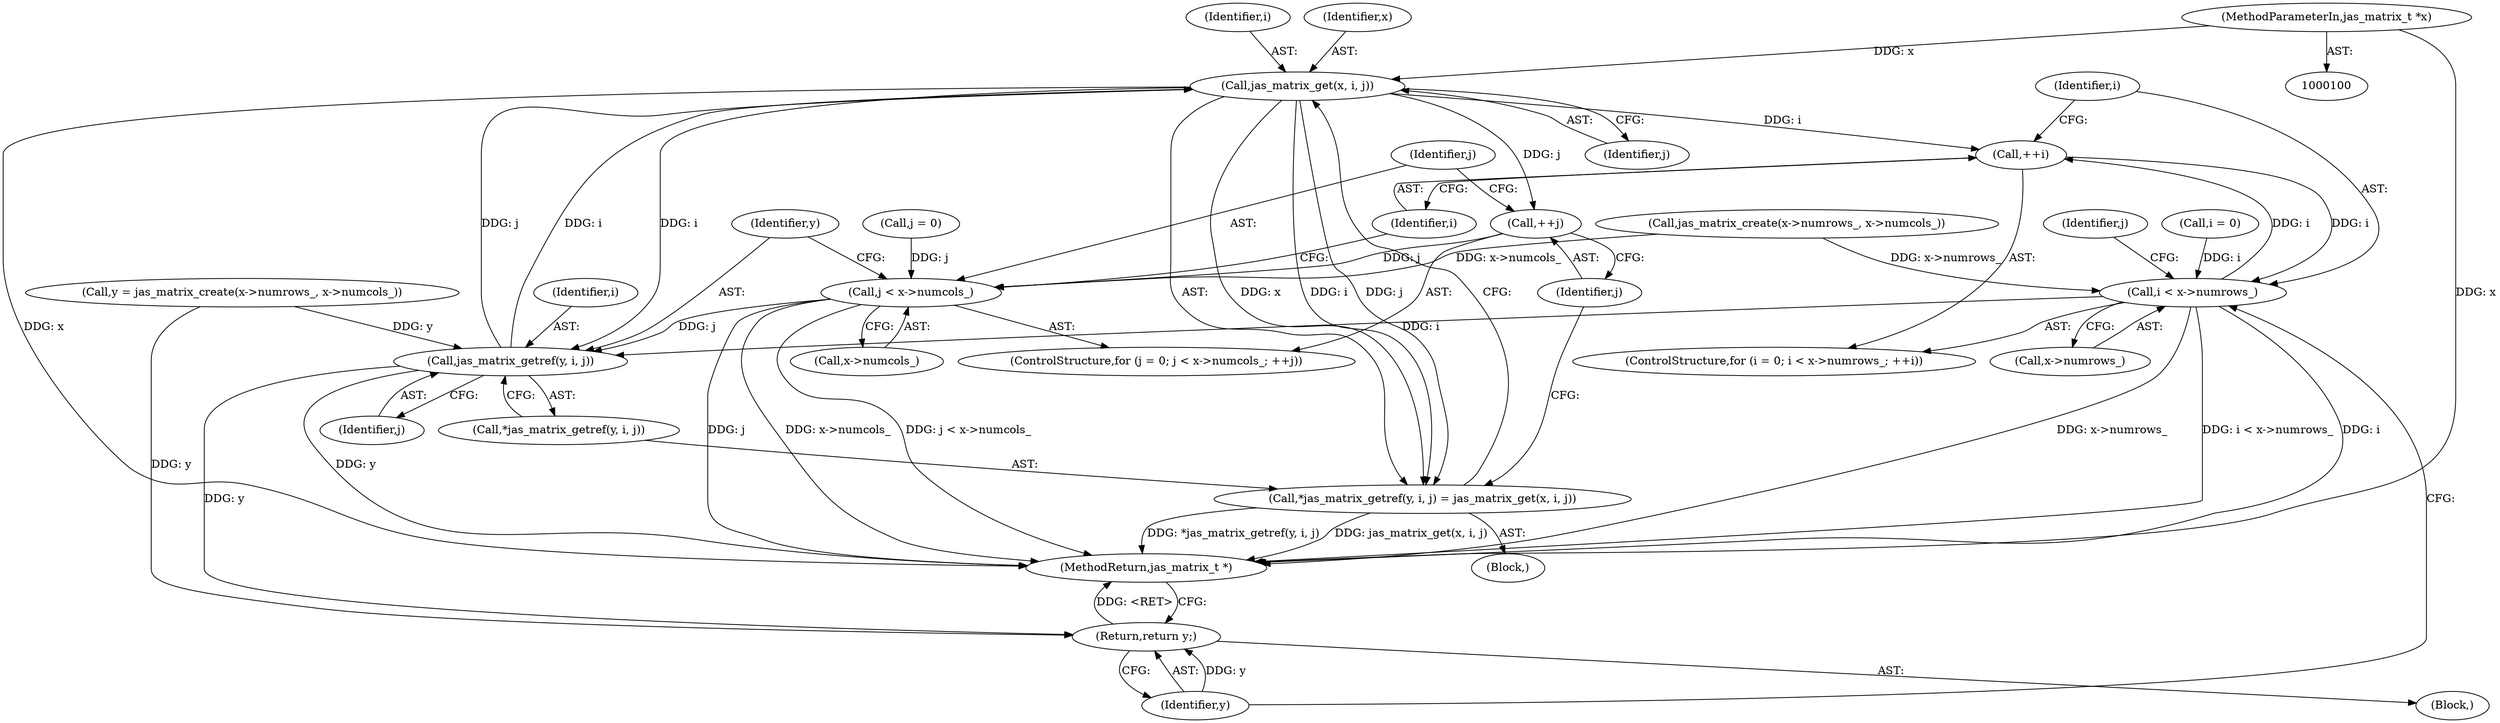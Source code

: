 digraph "0_jasper_d42b2388f7f8e0332c846675133acea151fc557a_20@pointer" {
"1000101" [label="(MethodParameterIn,jas_matrix_t *x)"];
"1000145" [label="(Call,jas_matrix_get(x, i, j))"];
"1000124" [label="(Call,++i)"];
"1000119" [label="(Call,i < x->numrows_)"];
"1000141" [label="(Call,jas_matrix_getref(y, i, j))"];
"1000149" [label="(Return,return y;)"];
"1000136" [label="(Call,++j)"];
"1000131" [label="(Call,j < x->numcols_)"];
"1000139" [label="(Call,*jas_matrix_getref(y, i, j) = jas_matrix_get(x, i, j))"];
"1000142" [label="(Identifier,y)"];
"1000149" [label="(Return,return y;)"];
"1000139" [label="(Call,*jas_matrix_getref(y, i, j) = jas_matrix_get(x, i, j))"];
"1000129" [label="(Identifier,j)"];
"1000119" [label="(Call,i < x->numrows_)"];
"1000106" [label="(Call,y = jas_matrix_create(x->numrows_, x->numcols_))"];
"1000120" [label="(Identifier,i)"];
"1000125" [label="(Identifier,i)"];
"1000132" [label="(Identifier,j)"];
"1000143" [label="(Identifier,i)"];
"1000108" [label="(Call,jas_matrix_create(x->numrows_, x->numcols_))"];
"1000115" [label="(ControlStructure,for (i = 0; i < x->numrows_; ++i))"];
"1000140" [label="(Call,*jas_matrix_getref(y, i, j))"];
"1000144" [label="(Identifier,j)"];
"1000102" [label="(Block,)"];
"1000147" [label="(Identifier,i)"];
"1000141" [label="(Call,jas_matrix_getref(y, i, j))"];
"1000150" [label="(Identifier,y)"];
"1000124" [label="(Call,++i)"];
"1000128" [label="(Call,j = 0)"];
"1000136" [label="(Call,++j)"];
"1000116" [label="(Call,i = 0)"];
"1000133" [label="(Call,x->numcols_)"];
"1000138" [label="(Block,)"];
"1000127" [label="(ControlStructure,for (j = 0; j < x->numcols_; ++j))"];
"1000131" [label="(Call,j < x->numcols_)"];
"1000121" [label="(Call,x->numrows_)"];
"1000101" [label="(MethodParameterIn,jas_matrix_t *x)"];
"1000137" [label="(Identifier,j)"];
"1000146" [label="(Identifier,x)"];
"1000148" [label="(Identifier,j)"];
"1000145" [label="(Call,jas_matrix_get(x, i, j))"];
"1000151" [label="(MethodReturn,jas_matrix_t *)"];
"1000101" -> "1000100"  [label="AST: "];
"1000101" -> "1000151"  [label="DDG: x"];
"1000101" -> "1000145"  [label="DDG: x"];
"1000145" -> "1000139"  [label="AST: "];
"1000145" -> "1000148"  [label="CFG: "];
"1000146" -> "1000145"  [label="AST: "];
"1000147" -> "1000145"  [label="AST: "];
"1000148" -> "1000145"  [label="AST: "];
"1000139" -> "1000145"  [label="CFG: "];
"1000145" -> "1000151"  [label="DDG: x"];
"1000145" -> "1000124"  [label="DDG: i"];
"1000145" -> "1000136"  [label="DDG: j"];
"1000145" -> "1000139"  [label="DDG: x"];
"1000145" -> "1000139"  [label="DDG: i"];
"1000145" -> "1000139"  [label="DDG: j"];
"1000145" -> "1000141"  [label="DDG: i"];
"1000141" -> "1000145"  [label="DDG: i"];
"1000141" -> "1000145"  [label="DDG: j"];
"1000124" -> "1000115"  [label="AST: "];
"1000124" -> "1000125"  [label="CFG: "];
"1000125" -> "1000124"  [label="AST: "];
"1000120" -> "1000124"  [label="CFG: "];
"1000124" -> "1000119"  [label="DDG: i"];
"1000119" -> "1000124"  [label="DDG: i"];
"1000119" -> "1000115"  [label="AST: "];
"1000119" -> "1000121"  [label="CFG: "];
"1000120" -> "1000119"  [label="AST: "];
"1000121" -> "1000119"  [label="AST: "];
"1000129" -> "1000119"  [label="CFG: "];
"1000150" -> "1000119"  [label="CFG: "];
"1000119" -> "1000151"  [label="DDG: x->numrows_"];
"1000119" -> "1000151"  [label="DDG: i < x->numrows_"];
"1000119" -> "1000151"  [label="DDG: i"];
"1000116" -> "1000119"  [label="DDG: i"];
"1000108" -> "1000119"  [label="DDG: x->numrows_"];
"1000119" -> "1000141"  [label="DDG: i"];
"1000141" -> "1000140"  [label="AST: "];
"1000141" -> "1000144"  [label="CFG: "];
"1000142" -> "1000141"  [label="AST: "];
"1000143" -> "1000141"  [label="AST: "];
"1000144" -> "1000141"  [label="AST: "];
"1000140" -> "1000141"  [label="CFG: "];
"1000141" -> "1000151"  [label="DDG: y"];
"1000106" -> "1000141"  [label="DDG: y"];
"1000131" -> "1000141"  [label="DDG: j"];
"1000141" -> "1000149"  [label="DDG: y"];
"1000149" -> "1000102"  [label="AST: "];
"1000149" -> "1000150"  [label="CFG: "];
"1000150" -> "1000149"  [label="AST: "];
"1000151" -> "1000149"  [label="CFG: "];
"1000149" -> "1000151"  [label="DDG: <RET>"];
"1000150" -> "1000149"  [label="DDG: y"];
"1000106" -> "1000149"  [label="DDG: y"];
"1000136" -> "1000127"  [label="AST: "];
"1000136" -> "1000137"  [label="CFG: "];
"1000137" -> "1000136"  [label="AST: "];
"1000132" -> "1000136"  [label="CFG: "];
"1000136" -> "1000131"  [label="DDG: j"];
"1000131" -> "1000127"  [label="AST: "];
"1000131" -> "1000133"  [label="CFG: "];
"1000132" -> "1000131"  [label="AST: "];
"1000133" -> "1000131"  [label="AST: "];
"1000142" -> "1000131"  [label="CFG: "];
"1000125" -> "1000131"  [label="CFG: "];
"1000131" -> "1000151"  [label="DDG: j"];
"1000131" -> "1000151"  [label="DDG: x->numcols_"];
"1000131" -> "1000151"  [label="DDG: j < x->numcols_"];
"1000128" -> "1000131"  [label="DDG: j"];
"1000108" -> "1000131"  [label="DDG: x->numcols_"];
"1000139" -> "1000138"  [label="AST: "];
"1000140" -> "1000139"  [label="AST: "];
"1000137" -> "1000139"  [label="CFG: "];
"1000139" -> "1000151"  [label="DDG: *jas_matrix_getref(y, i, j)"];
"1000139" -> "1000151"  [label="DDG: jas_matrix_get(x, i, j)"];
}
